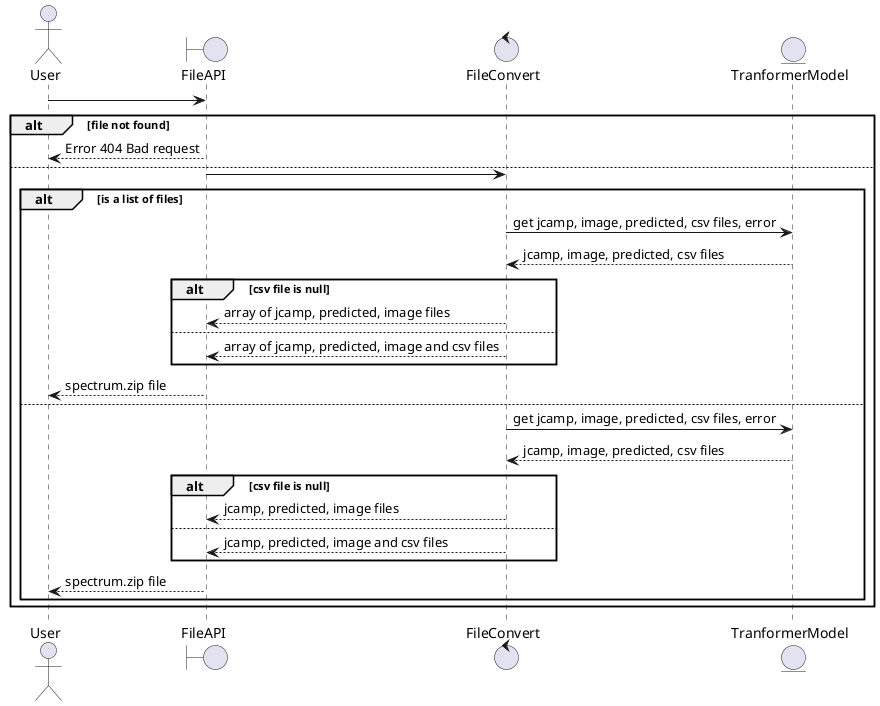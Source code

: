 @startuml FileSave
' Endpoint: /api/v1/chemspectra/file/save [POST]

actor       User
boundary    FileAPI
control     FileConvert
entity      TranformerModel

User -> FileAPI
alt file not found
    FileAPI --> User: Error 404 Bad request
else
    FileAPI -> FileConvert
    alt is a list of files
        FileConvert -> TranformerModel: get jcamp, image, predicted, csv files, error
        TranformerModel --> FileConvert: jcamp, image, predicted, csv files
        alt csv file is null
            FileConvert --> FileAPI: array of jcamp, predicted, image files
        else
            FileConvert --> FileAPI: array of jcamp, predicted, image and csv files
        end
        FileAPI --> User: spectrum.zip file
    else
        FileConvert -> TranformerModel: get jcamp, image, predicted, csv files, error
        TranformerModel --> FileConvert: jcamp, image, predicted, csv files
        alt csv file is null
            FileConvert --> FileAPI: jcamp, predicted, image files
        else
            FileConvert --> FileAPI: jcamp, predicted, image and csv files
        end
        FileAPI --> User: spectrum.zip file
    end
end
    

@enduml